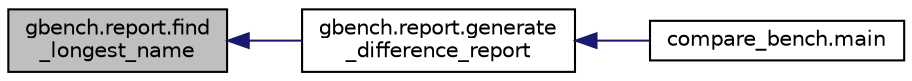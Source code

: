 digraph "gbench.report.find_longest_name"
{
  edge [fontname="Helvetica",fontsize="10",labelfontname="Helvetica",labelfontsize="10"];
  node [fontname="Helvetica",fontsize="10",shape=record];
  rankdir="LR";
  Node9 [label="gbench.report.find\l_longest_name",height=0.2,width=0.4,color="black", fillcolor="grey75", style="filled", fontcolor="black"];
  Node9 -> Node10 [dir="back",color="midnightblue",fontsize="10",style="solid"];
  Node10 [label="gbench.report.generate\l_difference_report",height=0.2,width=0.4,color="black", fillcolor="white", style="filled",URL="$namespacegbench_1_1report.html#a62f7cd3872dbabd4959bec16b1696ce4"];
  Node10 -> Node11 [dir="back",color="midnightblue",fontsize="10",style="solid"];
  Node11 [label="compare_bench.main",height=0.2,width=0.4,color="black", fillcolor="white", style="filled",URL="$namespacecompare__bench.html#ae82bb21b1019ff4a8dd6692ebb99d0de"];
}
